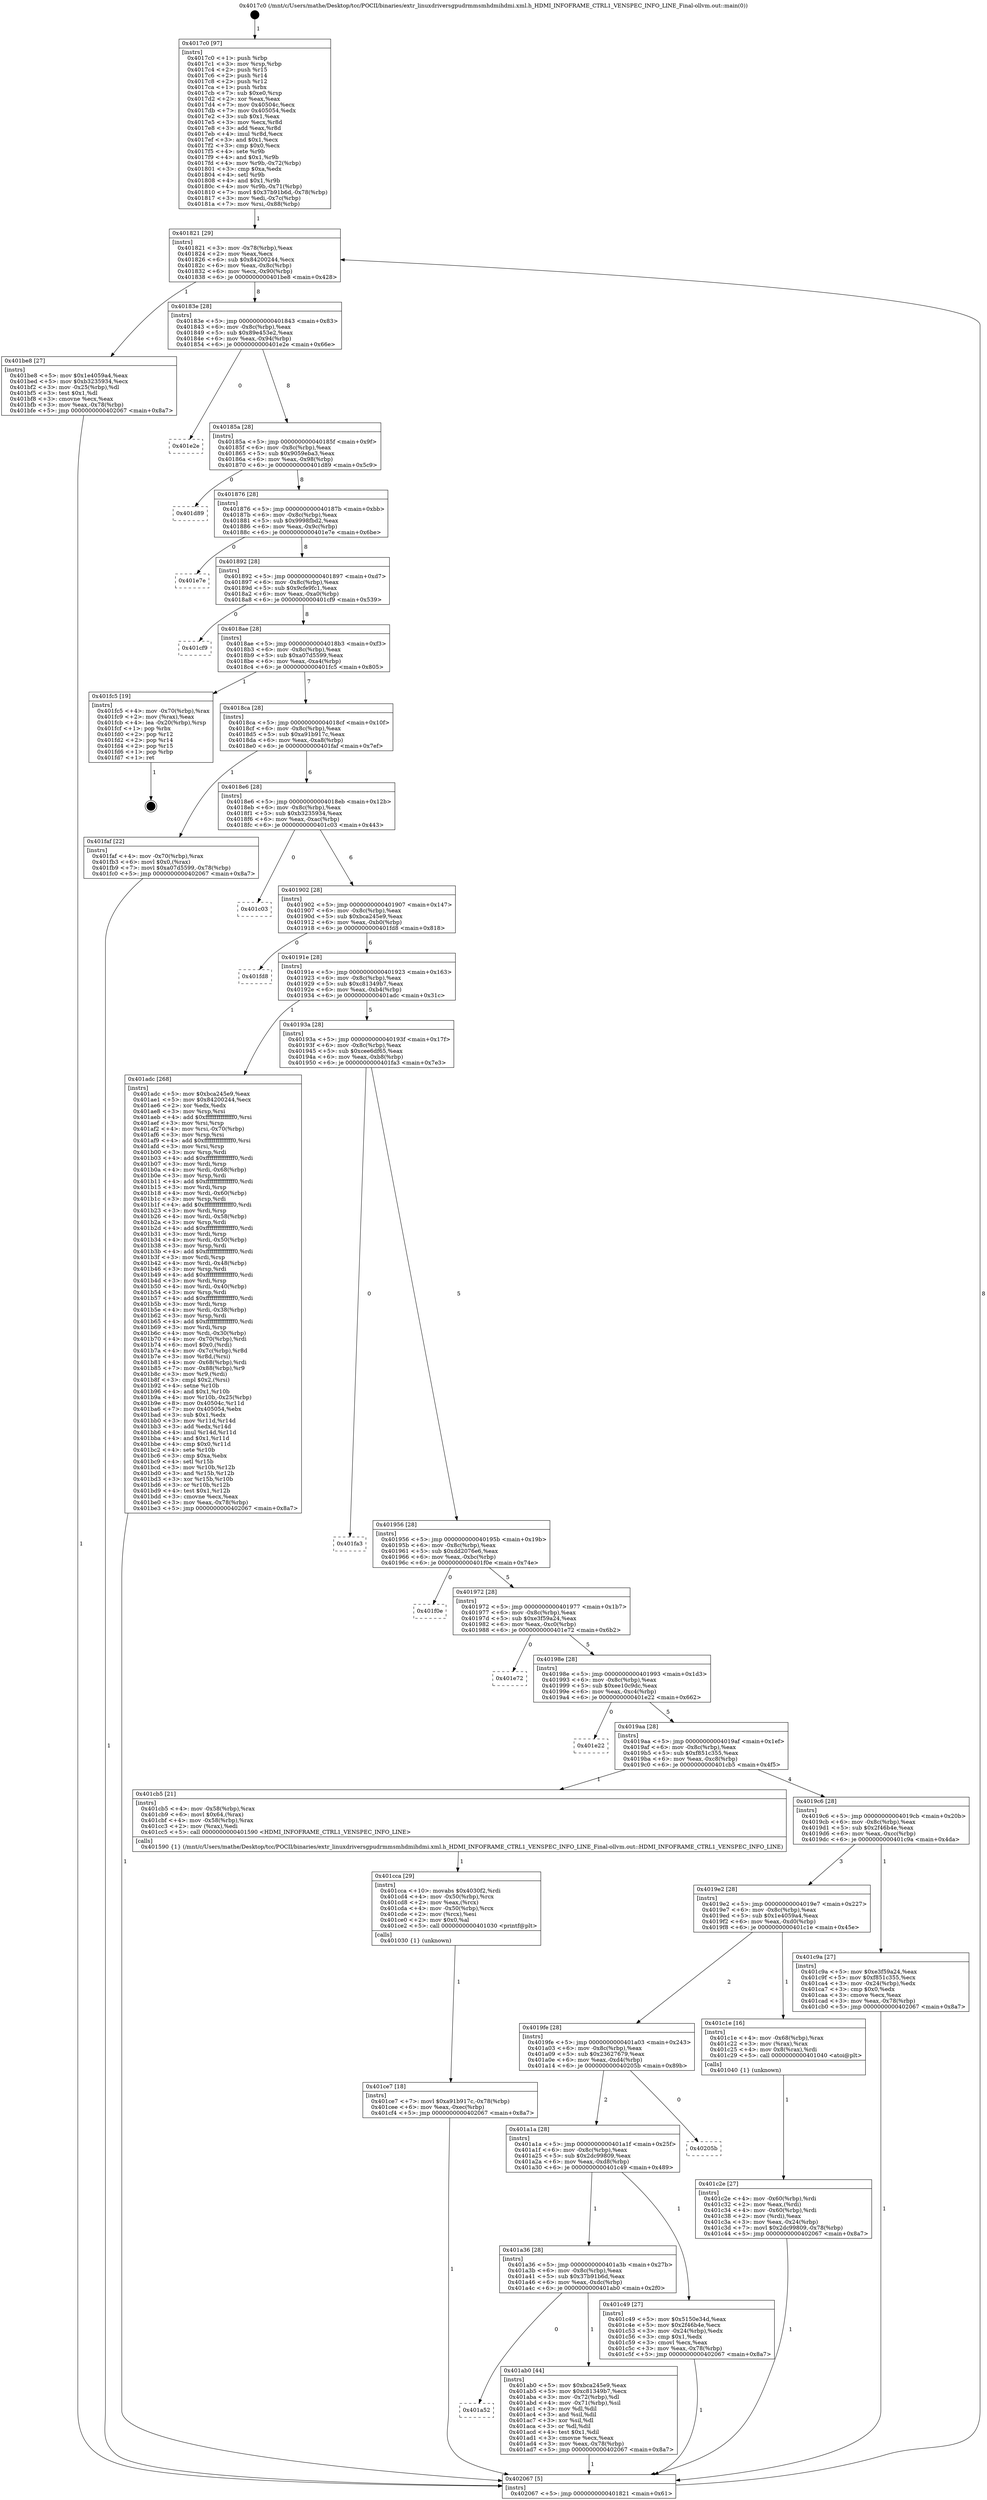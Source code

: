 digraph "0x4017c0" {
  label = "0x4017c0 (/mnt/c/Users/mathe/Desktop/tcc/POCII/binaries/extr_linuxdriversgpudrmmsmhdmihdmi.xml.h_HDMI_INFOFRAME_CTRL1_VENSPEC_INFO_LINE_Final-ollvm.out::main(0))"
  labelloc = "t"
  node[shape=record]

  Entry [label="",width=0.3,height=0.3,shape=circle,fillcolor=black,style=filled]
  "0x401821" [label="{
     0x401821 [29]\l
     | [instrs]\l
     &nbsp;&nbsp;0x401821 \<+3\>: mov -0x78(%rbp),%eax\l
     &nbsp;&nbsp;0x401824 \<+2\>: mov %eax,%ecx\l
     &nbsp;&nbsp;0x401826 \<+6\>: sub $0x84200244,%ecx\l
     &nbsp;&nbsp;0x40182c \<+6\>: mov %eax,-0x8c(%rbp)\l
     &nbsp;&nbsp;0x401832 \<+6\>: mov %ecx,-0x90(%rbp)\l
     &nbsp;&nbsp;0x401838 \<+6\>: je 0000000000401be8 \<main+0x428\>\l
  }"]
  "0x401be8" [label="{
     0x401be8 [27]\l
     | [instrs]\l
     &nbsp;&nbsp;0x401be8 \<+5\>: mov $0x1e4059a4,%eax\l
     &nbsp;&nbsp;0x401bed \<+5\>: mov $0xb3235934,%ecx\l
     &nbsp;&nbsp;0x401bf2 \<+3\>: mov -0x25(%rbp),%dl\l
     &nbsp;&nbsp;0x401bf5 \<+3\>: test $0x1,%dl\l
     &nbsp;&nbsp;0x401bf8 \<+3\>: cmovne %ecx,%eax\l
     &nbsp;&nbsp;0x401bfb \<+3\>: mov %eax,-0x78(%rbp)\l
     &nbsp;&nbsp;0x401bfe \<+5\>: jmp 0000000000402067 \<main+0x8a7\>\l
  }"]
  "0x40183e" [label="{
     0x40183e [28]\l
     | [instrs]\l
     &nbsp;&nbsp;0x40183e \<+5\>: jmp 0000000000401843 \<main+0x83\>\l
     &nbsp;&nbsp;0x401843 \<+6\>: mov -0x8c(%rbp),%eax\l
     &nbsp;&nbsp;0x401849 \<+5\>: sub $0x89e453e2,%eax\l
     &nbsp;&nbsp;0x40184e \<+6\>: mov %eax,-0x94(%rbp)\l
     &nbsp;&nbsp;0x401854 \<+6\>: je 0000000000401e2e \<main+0x66e\>\l
  }"]
  Exit [label="",width=0.3,height=0.3,shape=circle,fillcolor=black,style=filled,peripheries=2]
  "0x401e2e" [label="{
     0x401e2e\l
  }", style=dashed]
  "0x40185a" [label="{
     0x40185a [28]\l
     | [instrs]\l
     &nbsp;&nbsp;0x40185a \<+5\>: jmp 000000000040185f \<main+0x9f\>\l
     &nbsp;&nbsp;0x40185f \<+6\>: mov -0x8c(%rbp),%eax\l
     &nbsp;&nbsp;0x401865 \<+5\>: sub $0x9059eba3,%eax\l
     &nbsp;&nbsp;0x40186a \<+6\>: mov %eax,-0x98(%rbp)\l
     &nbsp;&nbsp;0x401870 \<+6\>: je 0000000000401d89 \<main+0x5c9\>\l
  }"]
  "0x401ce7" [label="{
     0x401ce7 [18]\l
     | [instrs]\l
     &nbsp;&nbsp;0x401ce7 \<+7\>: movl $0xa91b917c,-0x78(%rbp)\l
     &nbsp;&nbsp;0x401cee \<+6\>: mov %eax,-0xec(%rbp)\l
     &nbsp;&nbsp;0x401cf4 \<+5\>: jmp 0000000000402067 \<main+0x8a7\>\l
  }"]
  "0x401d89" [label="{
     0x401d89\l
  }", style=dashed]
  "0x401876" [label="{
     0x401876 [28]\l
     | [instrs]\l
     &nbsp;&nbsp;0x401876 \<+5\>: jmp 000000000040187b \<main+0xbb\>\l
     &nbsp;&nbsp;0x40187b \<+6\>: mov -0x8c(%rbp),%eax\l
     &nbsp;&nbsp;0x401881 \<+5\>: sub $0x9998fbd2,%eax\l
     &nbsp;&nbsp;0x401886 \<+6\>: mov %eax,-0x9c(%rbp)\l
     &nbsp;&nbsp;0x40188c \<+6\>: je 0000000000401e7e \<main+0x6be\>\l
  }"]
  "0x401cca" [label="{
     0x401cca [29]\l
     | [instrs]\l
     &nbsp;&nbsp;0x401cca \<+10\>: movabs $0x4030f2,%rdi\l
     &nbsp;&nbsp;0x401cd4 \<+4\>: mov -0x50(%rbp),%rcx\l
     &nbsp;&nbsp;0x401cd8 \<+2\>: mov %eax,(%rcx)\l
     &nbsp;&nbsp;0x401cda \<+4\>: mov -0x50(%rbp),%rcx\l
     &nbsp;&nbsp;0x401cde \<+2\>: mov (%rcx),%esi\l
     &nbsp;&nbsp;0x401ce0 \<+2\>: mov $0x0,%al\l
     &nbsp;&nbsp;0x401ce2 \<+5\>: call 0000000000401030 \<printf@plt\>\l
     | [calls]\l
     &nbsp;&nbsp;0x401030 \{1\} (unknown)\l
  }"]
  "0x401e7e" [label="{
     0x401e7e\l
  }", style=dashed]
  "0x401892" [label="{
     0x401892 [28]\l
     | [instrs]\l
     &nbsp;&nbsp;0x401892 \<+5\>: jmp 0000000000401897 \<main+0xd7\>\l
     &nbsp;&nbsp;0x401897 \<+6\>: mov -0x8c(%rbp),%eax\l
     &nbsp;&nbsp;0x40189d \<+5\>: sub $0x9cfe9fc1,%eax\l
     &nbsp;&nbsp;0x4018a2 \<+6\>: mov %eax,-0xa0(%rbp)\l
     &nbsp;&nbsp;0x4018a8 \<+6\>: je 0000000000401cf9 \<main+0x539\>\l
  }"]
  "0x401c2e" [label="{
     0x401c2e [27]\l
     | [instrs]\l
     &nbsp;&nbsp;0x401c2e \<+4\>: mov -0x60(%rbp),%rdi\l
     &nbsp;&nbsp;0x401c32 \<+2\>: mov %eax,(%rdi)\l
     &nbsp;&nbsp;0x401c34 \<+4\>: mov -0x60(%rbp),%rdi\l
     &nbsp;&nbsp;0x401c38 \<+2\>: mov (%rdi),%eax\l
     &nbsp;&nbsp;0x401c3a \<+3\>: mov %eax,-0x24(%rbp)\l
     &nbsp;&nbsp;0x401c3d \<+7\>: movl $0x2dc99809,-0x78(%rbp)\l
     &nbsp;&nbsp;0x401c44 \<+5\>: jmp 0000000000402067 \<main+0x8a7\>\l
  }"]
  "0x401cf9" [label="{
     0x401cf9\l
  }", style=dashed]
  "0x4018ae" [label="{
     0x4018ae [28]\l
     | [instrs]\l
     &nbsp;&nbsp;0x4018ae \<+5\>: jmp 00000000004018b3 \<main+0xf3\>\l
     &nbsp;&nbsp;0x4018b3 \<+6\>: mov -0x8c(%rbp),%eax\l
     &nbsp;&nbsp;0x4018b9 \<+5\>: sub $0xa07d5599,%eax\l
     &nbsp;&nbsp;0x4018be \<+6\>: mov %eax,-0xa4(%rbp)\l
     &nbsp;&nbsp;0x4018c4 \<+6\>: je 0000000000401fc5 \<main+0x805\>\l
  }"]
  "0x4017c0" [label="{
     0x4017c0 [97]\l
     | [instrs]\l
     &nbsp;&nbsp;0x4017c0 \<+1\>: push %rbp\l
     &nbsp;&nbsp;0x4017c1 \<+3\>: mov %rsp,%rbp\l
     &nbsp;&nbsp;0x4017c4 \<+2\>: push %r15\l
     &nbsp;&nbsp;0x4017c6 \<+2\>: push %r14\l
     &nbsp;&nbsp;0x4017c8 \<+2\>: push %r12\l
     &nbsp;&nbsp;0x4017ca \<+1\>: push %rbx\l
     &nbsp;&nbsp;0x4017cb \<+7\>: sub $0xe0,%rsp\l
     &nbsp;&nbsp;0x4017d2 \<+2\>: xor %eax,%eax\l
     &nbsp;&nbsp;0x4017d4 \<+7\>: mov 0x40504c,%ecx\l
     &nbsp;&nbsp;0x4017db \<+7\>: mov 0x405054,%edx\l
     &nbsp;&nbsp;0x4017e2 \<+3\>: sub $0x1,%eax\l
     &nbsp;&nbsp;0x4017e5 \<+3\>: mov %ecx,%r8d\l
     &nbsp;&nbsp;0x4017e8 \<+3\>: add %eax,%r8d\l
     &nbsp;&nbsp;0x4017eb \<+4\>: imul %r8d,%ecx\l
     &nbsp;&nbsp;0x4017ef \<+3\>: and $0x1,%ecx\l
     &nbsp;&nbsp;0x4017f2 \<+3\>: cmp $0x0,%ecx\l
     &nbsp;&nbsp;0x4017f5 \<+4\>: sete %r9b\l
     &nbsp;&nbsp;0x4017f9 \<+4\>: and $0x1,%r9b\l
     &nbsp;&nbsp;0x4017fd \<+4\>: mov %r9b,-0x72(%rbp)\l
     &nbsp;&nbsp;0x401801 \<+3\>: cmp $0xa,%edx\l
     &nbsp;&nbsp;0x401804 \<+4\>: setl %r9b\l
     &nbsp;&nbsp;0x401808 \<+4\>: and $0x1,%r9b\l
     &nbsp;&nbsp;0x40180c \<+4\>: mov %r9b,-0x71(%rbp)\l
     &nbsp;&nbsp;0x401810 \<+7\>: movl $0x37b91b6d,-0x78(%rbp)\l
     &nbsp;&nbsp;0x401817 \<+3\>: mov %edi,-0x7c(%rbp)\l
     &nbsp;&nbsp;0x40181a \<+7\>: mov %rsi,-0x88(%rbp)\l
  }"]
  "0x401fc5" [label="{
     0x401fc5 [19]\l
     | [instrs]\l
     &nbsp;&nbsp;0x401fc5 \<+4\>: mov -0x70(%rbp),%rax\l
     &nbsp;&nbsp;0x401fc9 \<+2\>: mov (%rax),%eax\l
     &nbsp;&nbsp;0x401fcb \<+4\>: lea -0x20(%rbp),%rsp\l
     &nbsp;&nbsp;0x401fcf \<+1\>: pop %rbx\l
     &nbsp;&nbsp;0x401fd0 \<+2\>: pop %r12\l
     &nbsp;&nbsp;0x401fd2 \<+2\>: pop %r14\l
     &nbsp;&nbsp;0x401fd4 \<+2\>: pop %r15\l
     &nbsp;&nbsp;0x401fd6 \<+1\>: pop %rbp\l
     &nbsp;&nbsp;0x401fd7 \<+1\>: ret\l
  }"]
  "0x4018ca" [label="{
     0x4018ca [28]\l
     | [instrs]\l
     &nbsp;&nbsp;0x4018ca \<+5\>: jmp 00000000004018cf \<main+0x10f\>\l
     &nbsp;&nbsp;0x4018cf \<+6\>: mov -0x8c(%rbp),%eax\l
     &nbsp;&nbsp;0x4018d5 \<+5\>: sub $0xa91b917c,%eax\l
     &nbsp;&nbsp;0x4018da \<+6\>: mov %eax,-0xa8(%rbp)\l
     &nbsp;&nbsp;0x4018e0 \<+6\>: je 0000000000401faf \<main+0x7ef\>\l
  }"]
  "0x402067" [label="{
     0x402067 [5]\l
     | [instrs]\l
     &nbsp;&nbsp;0x402067 \<+5\>: jmp 0000000000401821 \<main+0x61\>\l
  }"]
  "0x401faf" [label="{
     0x401faf [22]\l
     | [instrs]\l
     &nbsp;&nbsp;0x401faf \<+4\>: mov -0x70(%rbp),%rax\l
     &nbsp;&nbsp;0x401fb3 \<+6\>: movl $0x0,(%rax)\l
     &nbsp;&nbsp;0x401fb9 \<+7\>: movl $0xa07d5599,-0x78(%rbp)\l
     &nbsp;&nbsp;0x401fc0 \<+5\>: jmp 0000000000402067 \<main+0x8a7\>\l
  }"]
  "0x4018e6" [label="{
     0x4018e6 [28]\l
     | [instrs]\l
     &nbsp;&nbsp;0x4018e6 \<+5\>: jmp 00000000004018eb \<main+0x12b\>\l
     &nbsp;&nbsp;0x4018eb \<+6\>: mov -0x8c(%rbp),%eax\l
     &nbsp;&nbsp;0x4018f1 \<+5\>: sub $0xb3235934,%eax\l
     &nbsp;&nbsp;0x4018f6 \<+6\>: mov %eax,-0xac(%rbp)\l
     &nbsp;&nbsp;0x4018fc \<+6\>: je 0000000000401c03 \<main+0x443\>\l
  }"]
  "0x401a52" [label="{
     0x401a52\l
  }", style=dashed]
  "0x401c03" [label="{
     0x401c03\l
  }", style=dashed]
  "0x401902" [label="{
     0x401902 [28]\l
     | [instrs]\l
     &nbsp;&nbsp;0x401902 \<+5\>: jmp 0000000000401907 \<main+0x147\>\l
     &nbsp;&nbsp;0x401907 \<+6\>: mov -0x8c(%rbp),%eax\l
     &nbsp;&nbsp;0x40190d \<+5\>: sub $0xbca245e9,%eax\l
     &nbsp;&nbsp;0x401912 \<+6\>: mov %eax,-0xb0(%rbp)\l
     &nbsp;&nbsp;0x401918 \<+6\>: je 0000000000401fd8 \<main+0x818\>\l
  }"]
  "0x401ab0" [label="{
     0x401ab0 [44]\l
     | [instrs]\l
     &nbsp;&nbsp;0x401ab0 \<+5\>: mov $0xbca245e9,%eax\l
     &nbsp;&nbsp;0x401ab5 \<+5\>: mov $0xc81349b7,%ecx\l
     &nbsp;&nbsp;0x401aba \<+3\>: mov -0x72(%rbp),%dl\l
     &nbsp;&nbsp;0x401abd \<+4\>: mov -0x71(%rbp),%sil\l
     &nbsp;&nbsp;0x401ac1 \<+3\>: mov %dl,%dil\l
     &nbsp;&nbsp;0x401ac4 \<+3\>: and %sil,%dil\l
     &nbsp;&nbsp;0x401ac7 \<+3\>: xor %sil,%dl\l
     &nbsp;&nbsp;0x401aca \<+3\>: or %dl,%dil\l
     &nbsp;&nbsp;0x401acd \<+4\>: test $0x1,%dil\l
     &nbsp;&nbsp;0x401ad1 \<+3\>: cmovne %ecx,%eax\l
     &nbsp;&nbsp;0x401ad4 \<+3\>: mov %eax,-0x78(%rbp)\l
     &nbsp;&nbsp;0x401ad7 \<+5\>: jmp 0000000000402067 \<main+0x8a7\>\l
  }"]
  "0x401fd8" [label="{
     0x401fd8\l
  }", style=dashed]
  "0x40191e" [label="{
     0x40191e [28]\l
     | [instrs]\l
     &nbsp;&nbsp;0x40191e \<+5\>: jmp 0000000000401923 \<main+0x163\>\l
     &nbsp;&nbsp;0x401923 \<+6\>: mov -0x8c(%rbp),%eax\l
     &nbsp;&nbsp;0x401929 \<+5\>: sub $0xc81349b7,%eax\l
     &nbsp;&nbsp;0x40192e \<+6\>: mov %eax,-0xb4(%rbp)\l
     &nbsp;&nbsp;0x401934 \<+6\>: je 0000000000401adc \<main+0x31c\>\l
  }"]
  "0x401a36" [label="{
     0x401a36 [28]\l
     | [instrs]\l
     &nbsp;&nbsp;0x401a36 \<+5\>: jmp 0000000000401a3b \<main+0x27b\>\l
     &nbsp;&nbsp;0x401a3b \<+6\>: mov -0x8c(%rbp),%eax\l
     &nbsp;&nbsp;0x401a41 \<+5\>: sub $0x37b91b6d,%eax\l
     &nbsp;&nbsp;0x401a46 \<+6\>: mov %eax,-0xdc(%rbp)\l
     &nbsp;&nbsp;0x401a4c \<+6\>: je 0000000000401ab0 \<main+0x2f0\>\l
  }"]
  "0x401adc" [label="{
     0x401adc [268]\l
     | [instrs]\l
     &nbsp;&nbsp;0x401adc \<+5\>: mov $0xbca245e9,%eax\l
     &nbsp;&nbsp;0x401ae1 \<+5\>: mov $0x84200244,%ecx\l
     &nbsp;&nbsp;0x401ae6 \<+2\>: xor %edx,%edx\l
     &nbsp;&nbsp;0x401ae8 \<+3\>: mov %rsp,%rsi\l
     &nbsp;&nbsp;0x401aeb \<+4\>: add $0xfffffffffffffff0,%rsi\l
     &nbsp;&nbsp;0x401aef \<+3\>: mov %rsi,%rsp\l
     &nbsp;&nbsp;0x401af2 \<+4\>: mov %rsi,-0x70(%rbp)\l
     &nbsp;&nbsp;0x401af6 \<+3\>: mov %rsp,%rsi\l
     &nbsp;&nbsp;0x401af9 \<+4\>: add $0xfffffffffffffff0,%rsi\l
     &nbsp;&nbsp;0x401afd \<+3\>: mov %rsi,%rsp\l
     &nbsp;&nbsp;0x401b00 \<+3\>: mov %rsp,%rdi\l
     &nbsp;&nbsp;0x401b03 \<+4\>: add $0xfffffffffffffff0,%rdi\l
     &nbsp;&nbsp;0x401b07 \<+3\>: mov %rdi,%rsp\l
     &nbsp;&nbsp;0x401b0a \<+4\>: mov %rdi,-0x68(%rbp)\l
     &nbsp;&nbsp;0x401b0e \<+3\>: mov %rsp,%rdi\l
     &nbsp;&nbsp;0x401b11 \<+4\>: add $0xfffffffffffffff0,%rdi\l
     &nbsp;&nbsp;0x401b15 \<+3\>: mov %rdi,%rsp\l
     &nbsp;&nbsp;0x401b18 \<+4\>: mov %rdi,-0x60(%rbp)\l
     &nbsp;&nbsp;0x401b1c \<+3\>: mov %rsp,%rdi\l
     &nbsp;&nbsp;0x401b1f \<+4\>: add $0xfffffffffffffff0,%rdi\l
     &nbsp;&nbsp;0x401b23 \<+3\>: mov %rdi,%rsp\l
     &nbsp;&nbsp;0x401b26 \<+4\>: mov %rdi,-0x58(%rbp)\l
     &nbsp;&nbsp;0x401b2a \<+3\>: mov %rsp,%rdi\l
     &nbsp;&nbsp;0x401b2d \<+4\>: add $0xfffffffffffffff0,%rdi\l
     &nbsp;&nbsp;0x401b31 \<+3\>: mov %rdi,%rsp\l
     &nbsp;&nbsp;0x401b34 \<+4\>: mov %rdi,-0x50(%rbp)\l
     &nbsp;&nbsp;0x401b38 \<+3\>: mov %rsp,%rdi\l
     &nbsp;&nbsp;0x401b3b \<+4\>: add $0xfffffffffffffff0,%rdi\l
     &nbsp;&nbsp;0x401b3f \<+3\>: mov %rdi,%rsp\l
     &nbsp;&nbsp;0x401b42 \<+4\>: mov %rdi,-0x48(%rbp)\l
     &nbsp;&nbsp;0x401b46 \<+3\>: mov %rsp,%rdi\l
     &nbsp;&nbsp;0x401b49 \<+4\>: add $0xfffffffffffffff0,%rdi\l
     &nbsp;&nbsp;0x401b4d \<+3\>: mov %rdi,%rsp\l
     &nbsp;&nbsp;0x401b50 \<+4\>: mov %rdi,-0x40(%rbp)\l
     &nbsp;&nbsp;0x401b54 \<+3\>: mov %rsp,%rdi\l
     &nbsp;&nbsp;0x401b57 \<+4\>: add $0xfffffffffffffff0,%rdi\l
     &nbsp;&nbsp;0x401b5b \<+3\>: mov %rdi,%rsp\l
     &nbsp;&nbsp;0x401b5e \<+4\>: mov %rdi,-0x38(%rbp)\l
     &nbsp;&nbsp;0x401b62 \<+3\>: mov %rsp,%rdi\l
     &nbsp;&nbsp;0x401b65 \<+4\>: add $0xfffffffffffffff0,%rdi\l
     &nbsp;&nbsp;0x401b69 \<+3\>: mov %rdi,%rsp\l
     &nbsp;&nbsp;0x401b6c \<+4\>: mov %rdi,-0x30(%rbp)\l
     &nbsp;&nbsp;0x401b70 \<+4\>: mov -0x70(%rbp),%rdi\l
     &nbsp;&nbsp;0x401b74 \<+6\>: movl $0x0,(%rdi)\l
     &nbsp;&nbsp;0x401b7a \<+4\>: mov -0x7c(%rbp),%r8d\l
     &nbsp;&nbsp;0x401b7e \<+3\>: mov %r8d,(%rsi)\l
     &nbsp;&nbsp;0x401b81 \<+4\>: mov -0x68(%rbp),%rdi\l
     &nbsp;&nbsp;0x401b85 \<+7\>: mov -0x88(%rbp),%r9\l
     &nbsp;&nbsp;0x401b8c \<+3\>: mov %r9,(%rdi)\l
     &nbsp;&nbsp;0x401b8f \<+3\>: cmpl $0x2,(%rsi)\l
     &nbsp;&nbsp;0x401b92 \<+4\>: setne %r10b\l
     &nbsp;&nbsp;0x401b96 \<+4\>: and $0x1,%r10b\l
     &nbsp;&nbsp;0x401b9a \<+4\>: mov %r10b,-0x25(%rbp)\l
     &nbsp;&nbsp;0x401b9e \<+8\>: mov 0x40504c,%r11d\l
     &nbsp;&nbsp;0x401ba6 \<+7\>: mov 0x405054,%ebx\l
     &nbsp;&nbsp;0x401bad \<+3\>: sub $0x1,%edx\l
     &nbsp;&nbsp;0x401bb0 \<+3\>: mov %r11d,%r14d\l
     &nbsp;&nbsp;0x401bb3 \<+3\>: add %edx,%r14d\l
     &nbsp;&nbsp;0x401bb6 \<+4\>: imul %r14d,%r11d\l
     &nbsp;&nbsp;0x401bba \<+4\>: and $0x1,%r11d\l
     &nbsp;&nbsp;0x401bbe \<+4\>: cmp $0x0,%r11d\l
     &nbsp;&nbsp;0x401bc2 \<+4\>: sete %r10b\l
     &nbsp;&nbsp;0x401bc6 \<+3\>: cmp $0xa,%ebx\l
     &nbsp;&nbsp;0x401bc9 \<+4\>: setl %r15b\l
     &nbsp;&nbsp;0x401bcd \<+3\>: mov %r10b,%r12b\l
     &nbsp;&nbsp;0x401bd0 \<+3\>: and %r15b,%r12b\l
     &nbsp;&nbsp;0x401bd3 \<+3\>: xor %r15b,%r10b\l
     &nbsp;&nbsp;0x401bd6 \<+3\>: or %r10b,%r12b\l
     &nbsp;&nbsp;0x401bd9 \<+4\>: test $0x1,%r12b\l
     &nbsp;&nbsp;0x401bdd \<+3\>: cmovne %ecx,%eax\l
     &nbsp;&nbsp;0x401be0 \<+3\>: mov %eax,-0x78(%rbp)\l
     &nbsp;&nbsp;0x401be3 \<+5\>: jmp 0000000000402067 \<main+0x8a7\>\l
  }"]
  "0x40193a" [label="{
     0x40193a [28]\l
     | [instrs]\l
     &nbsp;&nbsp;0x40193a \<+5\>: jmp 000000000040193f \<main+0x17f\>\l
     &nbsp;&nbsp;0x40193f \<+6\>: mov -0x8c(%rbp),%eax\l
     &nbsp;&nbsp;0x401945 \<+5\>: sub $0xcee6df65,%eax\l
     &nbsp;&nbsp;0x40194a \<+6\>: mov %eax,-0xb8(%rbp)\l
     &nbsp;&nbsp;0x401950 \<+6\>: je 0000000000401fa3 \<main+0x7e3\>\l
  }"]
  "0x401c49" [label="{
     0x401c49 [27]\l
     | [instrs]\l
     &nbsp;&nbsp;0x401c49 \<+5\>: mov $0x5150e34d,%eax\l
     &nbsp;&nbsp;0x401c4e \<+5\>: mov $0x2f46b4e,%ecx\l
     &nbsp;&nbsp;0x401c53 \<+3\>: mov -0x24(%rbp),%edx\l
     &nbsp;&nbsp;0x401c56 \<+3\>: cmp $0x1,%edx\l
     &nbsp;&nbsp;0x401c59 \<+3\>: cmovl %ecx,%eax\l
     &nbsp;&nbsp;0x401c5c \<+3\>: mov %eax,-0x78(%rbp)\l
     &nbsp;&nbsp;0x401c5f \<+5\>: jmp 0000000000402067 \<main+0x8a7\>\l
  }"]
  "0x401fa3" [label="{
     0x401fa3\l
  }", style=dashed]
  "0x401956" [label="{
     0x401956 [28]\l
     | [instrs]\l
     &nbsp;&nbsp;0x401956 \<+5\>: jmp 000000000040195b \<main+0x19b\>\l
     &nbsp;&nbsp;0x40195b \<+6\>: mov -0x8c(%rbp),%eax\l
     &nbsp;&nbsp;0x401961 \<+5\>: sub $0xdd2076e6,%eax\l
     &nbsp;&nbsp;0x401966 \<+6\>: mov %eax,-0xbc(%rbp)\l
     &nbsp;&nbsp;0x40196c \<+6\>: je 0000000000401f0e \<main+0x74e\>\l
  }"]
  "0x401a1a" [label="{
     0x401a1a [28]\l
     | [instrs]\l
     &nbsp;&nbsp;0x401a1a \<+5\>: jmp 0000000000401a1f \<main+0x25f\>\l
     &nbsp;&nbsp;0x401a1f \<+6\>: mov -0x8c(%rbp),%eax\l
     &nbsp;&nbsp;0x401a25 \<+5\>: sub $0x2dc99809,%eax\l
     &nbsp;&nbsp;0x401a2a \<+6\>: mov %eax,-0xd8(%rbp)\l
     &nbsp;&nbsp;0x401a30 \<+6\>: je 0000000000401c49 \<main+0x489\>\l
  }"]
  "0x401f0e" [label="{
     0x401f0e\l
  }", style=dashed]
  "0x401972" [label="{
     0x401972 [28]\l
     | [instrs]\l
     &nbsp;&nbsp;0x401972 \<+5\>: jmp 0000000000401977 \<main+0x1b7\>\l
     &nbsp;&nbsp;0x401977 \<+6\>: mov -0x8c(%rbp),%eax\l
     &nbsp;&nbsp;0x40197d \<+5\>: sub $0xe3f59a24,%eax\l
     &nbsp;&nbsp;0x401982 \<+6\>: mov %eax,-0xc0(%rbp)\l
     &nbsp;&nbsp;0x401988 \<+6\>: je 0000000000401e72 \<main+0x6b2\>\l
  }"]
  "0x40205b" [label="{
     0x40205b\l
  }", style=dashed]
  "0x401e72" [label="{
     0x401e72\l
  }", style=dashed]
  "0x40198e" [label="{
     0x40198e [28]\l
     | [instrs]\l
     &nbsp;&nbsp;0x40198e \<+5\>: jmp 0000000000401993 \<main+0x1d3\>\l
     &nbsp;&nbsp;0x401993 \<+6\>: mov -0x8c(%rbp),%eax\l
     &nbsp;&nbsp;0x401999 \<+5\>: sub $0xee10c9dc,%eax\l
     &nbsp;&nbsp;0x40199e \<+6\>: mov %eax,-0xc4(%rbp)\l
     &nbsp;&nbsp;0x4019a4 \<+6\>: je 0000000000401e22 \<main+0x662\>\l
  }"]
  "0x4019fe" [label="{
     0x4019fe [28]\l
     | [instrs]\l
     &nbsp;&nbsp;0x4019fe \<+5\>: jmp 0000000000401a03 \<main+0x243\>\l
     &nbsp;&nbsp;0x401a03 \<+6\>: mov -0x8c(%rbp),%eax\l
     &nbsp;&nbsp;0x401a09 \<+5\>: sub $0x23627679,%eax\l
     &nbsp;&nbsp;0x401a0e \<+6\>: mov %eax,-0xd4(%rbp)\l
     &nbsp;&nbsp;0x401a14 \<+6\>: je 000000000040205b \<main+0x89b\>\l
  }"]
  "0x401e22" [label="{
     0x401e22\l
  }", style=dashed]
  "0x4019aa" [label="{
     0x4019aa [28]\l
     | [instrs]\l
     &nbsp;&nbsp;0x4019aa \<+5\>: jmp 00000000004019af \<main+0x1ef\>\l
     &nbsp;&nbsp;0x4019af \<+6\>: mov -0x8c(%rbp),%eax\l
     &nbsp;&nbsp;0x4019b5 \<+5\>: sub $0xf851c355,%eax\l
     &nbsp;&nbsp;0x4019ba \<+6\>: mov %eax,-0xc8(%rbp)\l
     &nbsp;&nbsp;0x4019c0 \<+6\>: je 0000000000401cb5 \<main+0x4f5\>\l
  }"]
  "0x401c1e" [label="{
     0x401c1e [16]\l
     | [instrs]\l
     &nbsp;&nbsp;0x401c1e \<+4\>: mov -0x68(%rbp),%rax\l
     &nbsp;&nbsp;0x401c22 \<+3\>: mov (%rax),%rax\l
     &nbsp;&nbsp;0x401c25 \<+4\>: mov 0x8(%rax),%rdi\l
     &nbsp;&nbsp;0x401c29 \<+5\>: call 0000000000401040 \<atoi@plt\>\l
     | [calls]\l
     &nbsp;&nbsp;0x401040 \{1\} (unknown)\l
  }"]
  "0x401cb5" [label="{
     0x401cb5 [21]\l
     | [instrs]\l
     &nbsp;&nbsp;0x401cb5 \<+4\>: mov -0x58(%rbp),%rax\l
     &nbsp;&nbsp;0x401cb9 \<+6\>: movl $0x64,(%rax)\l
     &nbsp;&nbsp;0x401cbf \<+4\>: mov -0x58(%rbp),%rax\l
     &nbsp;&nbsp;0x401cc3 \<+2\>: mov (%rax),%edi\l
     &nbsp;&nbsp;0x401cc5 \<+5\>: call 0000000000401590 \<HDMI_INFOFRAME_CTRL1_VENSPEC_INFO_LINE\>\l
     | [calls]\l
     &nbsp;&nbsp;0x401590 \{1\} (/mnt/c/Users/mathe/Desktop/tcc/POCII/binaries/extr_linuxdriversgpudrmmsmhdmihdmi.xml.h_HDMI_INFOFRAME_CTRL1_VENSPEC_INFO_LINE_Final-ollvm.out::HDMI_INFOFRAME_CTRL1_VENSPEC_INFO_LINE)\l
  }"]
  "0x4019c6" [label="{
     0x4019c6 [28]\l
     | [instrs]\l
     &nbsp;&nbsp;0x4019c6 \<+5\>: jmp 00000000004019cb \<main+0x20b\>\l
     &nbsp;&nbsp;0x4019cb \<+6\>: mov -0x8c(%rbp),%eax\l
     &nbsp;&nbsp;0x4019d1 \<+5\>: sub $0x2f46b4e,%eax\l
     &nbsp;&nbsp;0x4019d6 \<+6\>: mov %eax,-0xcc(%rbp)\l
     &nbsp;&nbsp;0x4019dc \<+6\>: je 0000000000401c9a \<main+0x4da\>\l
  }"]
  "0x4019e2" [label="{
     0x4019e2 [28]\l
     | [instrs]\l
     &nbsp;&nbsp;0x4019e2 \<+5\>: jmp 00000000004019e7 \<main+0x227\>\l
     &nbsp;&nbsp;0x4019e7 \<+6\>: mov -0x8c(%rbp),%eax\l
     &nbsp;&nbsp;0x4019ed \<+5\>: sub $0x1e4059a4,%eax\l
     &nbsp;&nbsp;0x4019f2 \<+6\>: mov %eax,-0xd0(%rbp)\l
     &nbsp;&nbsp;0x4019f8 \<+6\>: je 0000000000401c1e \<main+0x45e\>\l
  }"]
  "0x401c9a" [label="{
     0x401c9a [27]\l
     | [instrs]\l
     &nbsp;&nbsp;0x401c9a \<+5\>: mov $0xe3f59a24,%eax\l
     &nbsp;&nbsp;0x401c9f \<+5\>: mov $0xf851c355,%ecx\l
     &nbsp;&nbsp;0x401ca4 \<+3\>: mov -0x24(%rbp),%edx\l
     &nbsp;&nbsp;0x401ca7 \<+3\>: cmp $0x0,%edx\l
     &nbsp;&nbsp;0x401caa \<+3\>: cmove %ecx,%eax\l
     &nbsp;&nbsp;0x401cad \<+3\>: mov %eax,-0x78(%rbp)\l
     &nbsp;&nbsp;0x401cb0 \<+5\>: jmp 0000000000402067 \<main+0x8a7\>\l
  }"]
  Entry -> "0x4017c0" [label=" 1"]
  "0x401821" -> "0x401be8" [label=" 1"]
  "0x401821" -> "0x40183e" [label=" 8"]
  "0x401fc5" -> Exit [label=" 1"]
  "0x40183e" -> "0x401e2e" [label=" 0"]
  "0x40183e" -> "0x40185a" [label=" 8"]
  "0x401faf" -> "0x402067" [label=" 1"]
  "0x40185a" -> "0x401d89" [label=" 0"]
  "0x40185a" -> "0x401876" [label=" 8"]
  "0x401ce7" -> "0x402067" [label=" 1"]
  "0x401876" -> "0x401e7e" [label=" 0"]
  "0x401876" -> "0x401892" [label=" 8"]
  "0x401cca" -> "0x401ce7" [label=" 1"]
  "0x401892" -> "0x401cf9" [label=" 0"]
  "0x401892" -> "0x4018ae" [label=" 8"]
  "0x401cb5" -> "0x401cca" [label=" 1"]
  "0x4018ae" -> "0x401fc5" [label=" 1"]
  "0x4018ae" -> "0x4018ca" [label=" 7"]
  "0x401c49" -> "0x402067" [label=" 1"]
  "0x4018ca" -> "0x401faf" [label=" 1"]
  "0x4018ca" -> "0x4018e6" [label=" 6"]
  "0x401c2e" -> "0x402067" [label=" 1"]
  "0x4018e6" -> "0x401c03" [label=" 0"]
  "0x4018e6" -> "0x401902" [label=" 6"]
  "0x401c1e" -> "0x401c2e" [label=" 1"]
  "0x401902" -> "0x401fd8" [label=" 0"]
  "0x401902" -> "0x40191e" [label=" 6"]
  "0x401be8" -> "0x402067" [label=" 1"]
  "0x40191e" -> "0x401adc" [label=" 1"]
  "0x40191e" -> "0x40193a" [label=" 5"]
  "0x401c9a" -> "0x402067" [label=" 1"]
  "0x40193a" -> "0x401fa3" [label=" 0"]
  "0x40193a" -> "0x401956" [label=" 5"]
  "0x402067" -> "0x401821" [label=" 8"]
  "0x401956" -> "0x401f0e" [label=" 0"]
  "0x401956" -> "0x401972" [label=" 5"]
  "0x401ab0" -> "0x402067" [label=" 1"]
  "0x401972" -> "0x401e72" [label=" 0"]
  "0x401972" -> "0x40198e" [label=" 5"]
  "0x401a36" -> "0x401a52" [label=" 0"]
  "0x40198e" -> "0x401e22" [label=" 0"]
  "0x40198e" -> "0x4019aa" [label=" 5"]
  "0x401adc" -> "0x402067" [label=" 1"]
  "0x4019aa" -> "0x401cb5" [label=" 1"]
  "0x4019aa" -> "0x4019c6" [label=" 4"]
  "0x401a1a" -> "0x401a36" [label=" 1"]
  "0x4019c6" -> "0x401c9a" [label=" 1"]
  "0x4019c6" -> "0x4019e2" [label=" 3"]
  "0x401a1a" -> "0x401c49" [label=" 1"]
  "0x4019e2" -> "0x401c1e" [label=" 1"]
  "0x4019e2" -> "0x4019fe" [label=" 2"]
  "0x401a36" -> "0x401ab0" [label=" 1"]
  "0x4019fe" -> "0x40205b" [label=" 0"]
  "0x4019fe" -> "0x401a1a" [label=" 2"]
  "0x4017c0" -> "0x401821" [label=" 1"]
}
